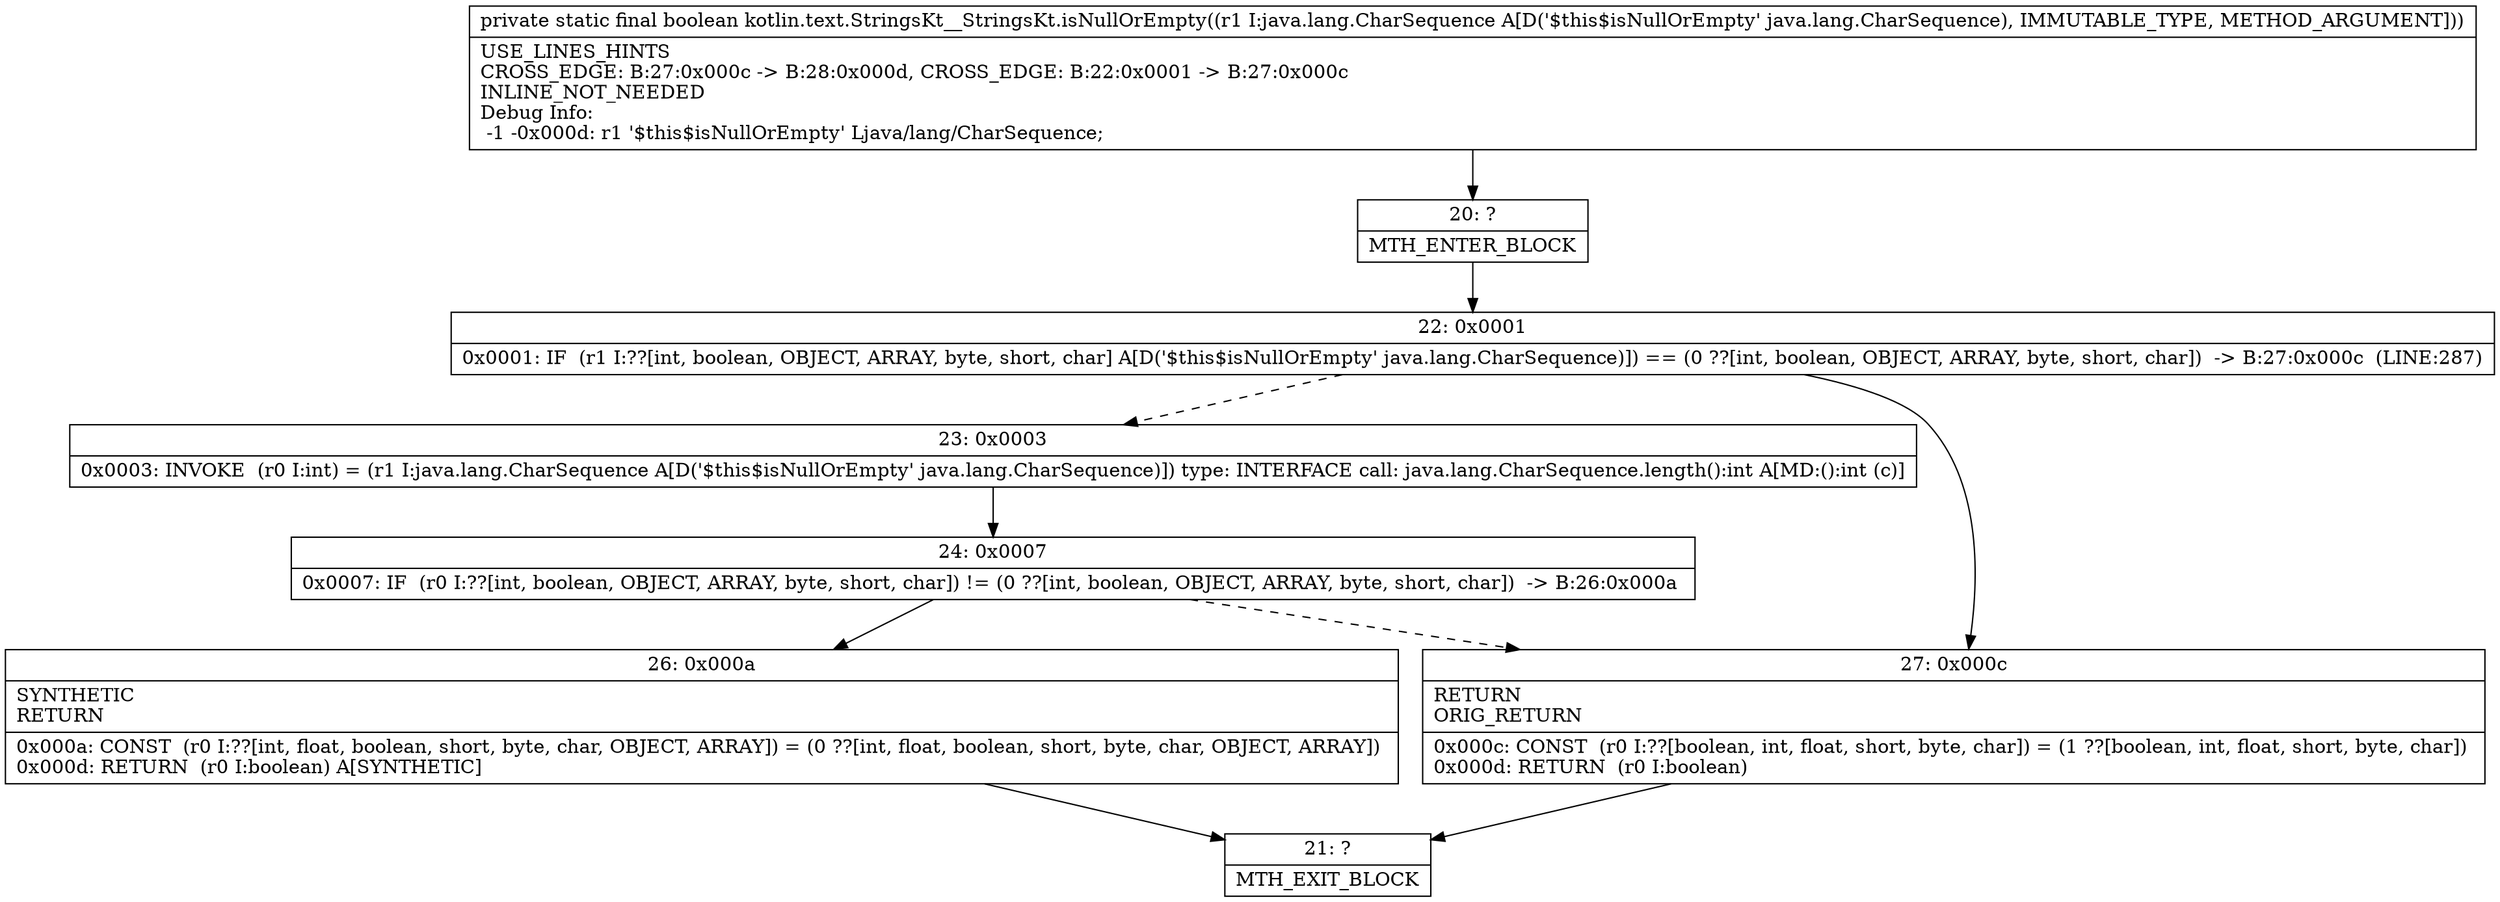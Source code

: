 digraph "CFG forkotlin.text.StringsKt__StringsKt.isNullOrEmpty(Ljava\/lang\/CharSequence;)Z" {
Node_20 [shape=record,label="{20\:\ ?|MTH_ENTER_BLOCK\l}"];
Node_22 [shape=record,label="{22\:\ 0x0001|0x0001: IF  (r1 I:??[int, boolean, OBJECT, ARRAY, byte, short, char] A[D('$this$isNullOrEmpty' java.lang.CharSequence)]) == (0 ??[int, boolean, OBJECT, ARRAY, byte, short, char])  \-\> B:27:0x000c  (LINE:287)\l}"];
Node_23 [shape=record,label="{23\:\ 0x0003|0x0003: INVOKE  (r0 I:int) = (r1 I:java.lang.CharSequence A[D('$this$isNullOrEmpty' java.lang.CharSequence)]) type: INTERFACE call: java.lang.CharSequence.length():int A[MD:():int (c)]\l}"];
Node_24 [shape=record,label="{24\:\ 0x0007|0x0007: IF  (r0 I:??[int, boolean, OBJECT, ARRAY, byte, short, char]) != (0 ??[int, boolean, OBJECT, ARRAY, byte, short, char])  \-\> B:26:0x000a \l}"];
Node_26 [shape=record,label="{26\:\ 0x000a|SYNTHETIC\lRETURN\l|0x000a: CONST  (r0 I:??[int, float, boolean, short, byte, char, OBJECT, ARRAY]) = (0 ??[int, float, boolean, short, byte, char, OBJECT, ARRAY]) \l0x000d: RETURN  (r0 I:boolean) A[SYNTHETIC]\l}"];
Node_21 [shape=record,label="{21\:\ ?|MTH_EXIT_BLOCK\l}"];
Node_27 [shape=record,label="{27\:\ 0x000c|RETURN\lORIG_RETURN\l|0x000c: CONST  (r0 I:??[boolean, int, float, short, byte, char]) = (1 ??[boolean, int, float, short, byte, char]) \l0x000d: RETURN  (r0 I:boolean) \l}"];
MethodNode[shape=record,label="{private static final boolean kotlin.text.StringsKt__StringsKt.isNullOrEmpty((r1 I:java.lang.CharSequence A[D('$this$isNullOrEmpty' java.lang.CharSequence), IMMUTABLE_TYPE, METHOD_ARGUMENT]))  | USE_LINES_HINTS\lCROSS_EDGE: B:27:0x000c \-\> B:28:0x000d, CROSS_EDGE: B:22:0x0001 \-\> B:27:0x000c\lINLINE_NOT_NEEDED\lDebug Info:\l  \-1 \-0x000d: r1 '$this$isNullOrEmpty' Ljava\/lang\/CharSequence;\l}"];
MethodNode -> Node_20;Node_20 -> Node_22;
Node_22 -> Node_23[style=dashed];
Node_22 -> Node_27;
Node_23 -> Node_24;
Node_24 -> Node_26;
Node_24 -> Node_27[style=dashed];
Node_26 -> Node_21;
Node_27 -> Node_21;
}

